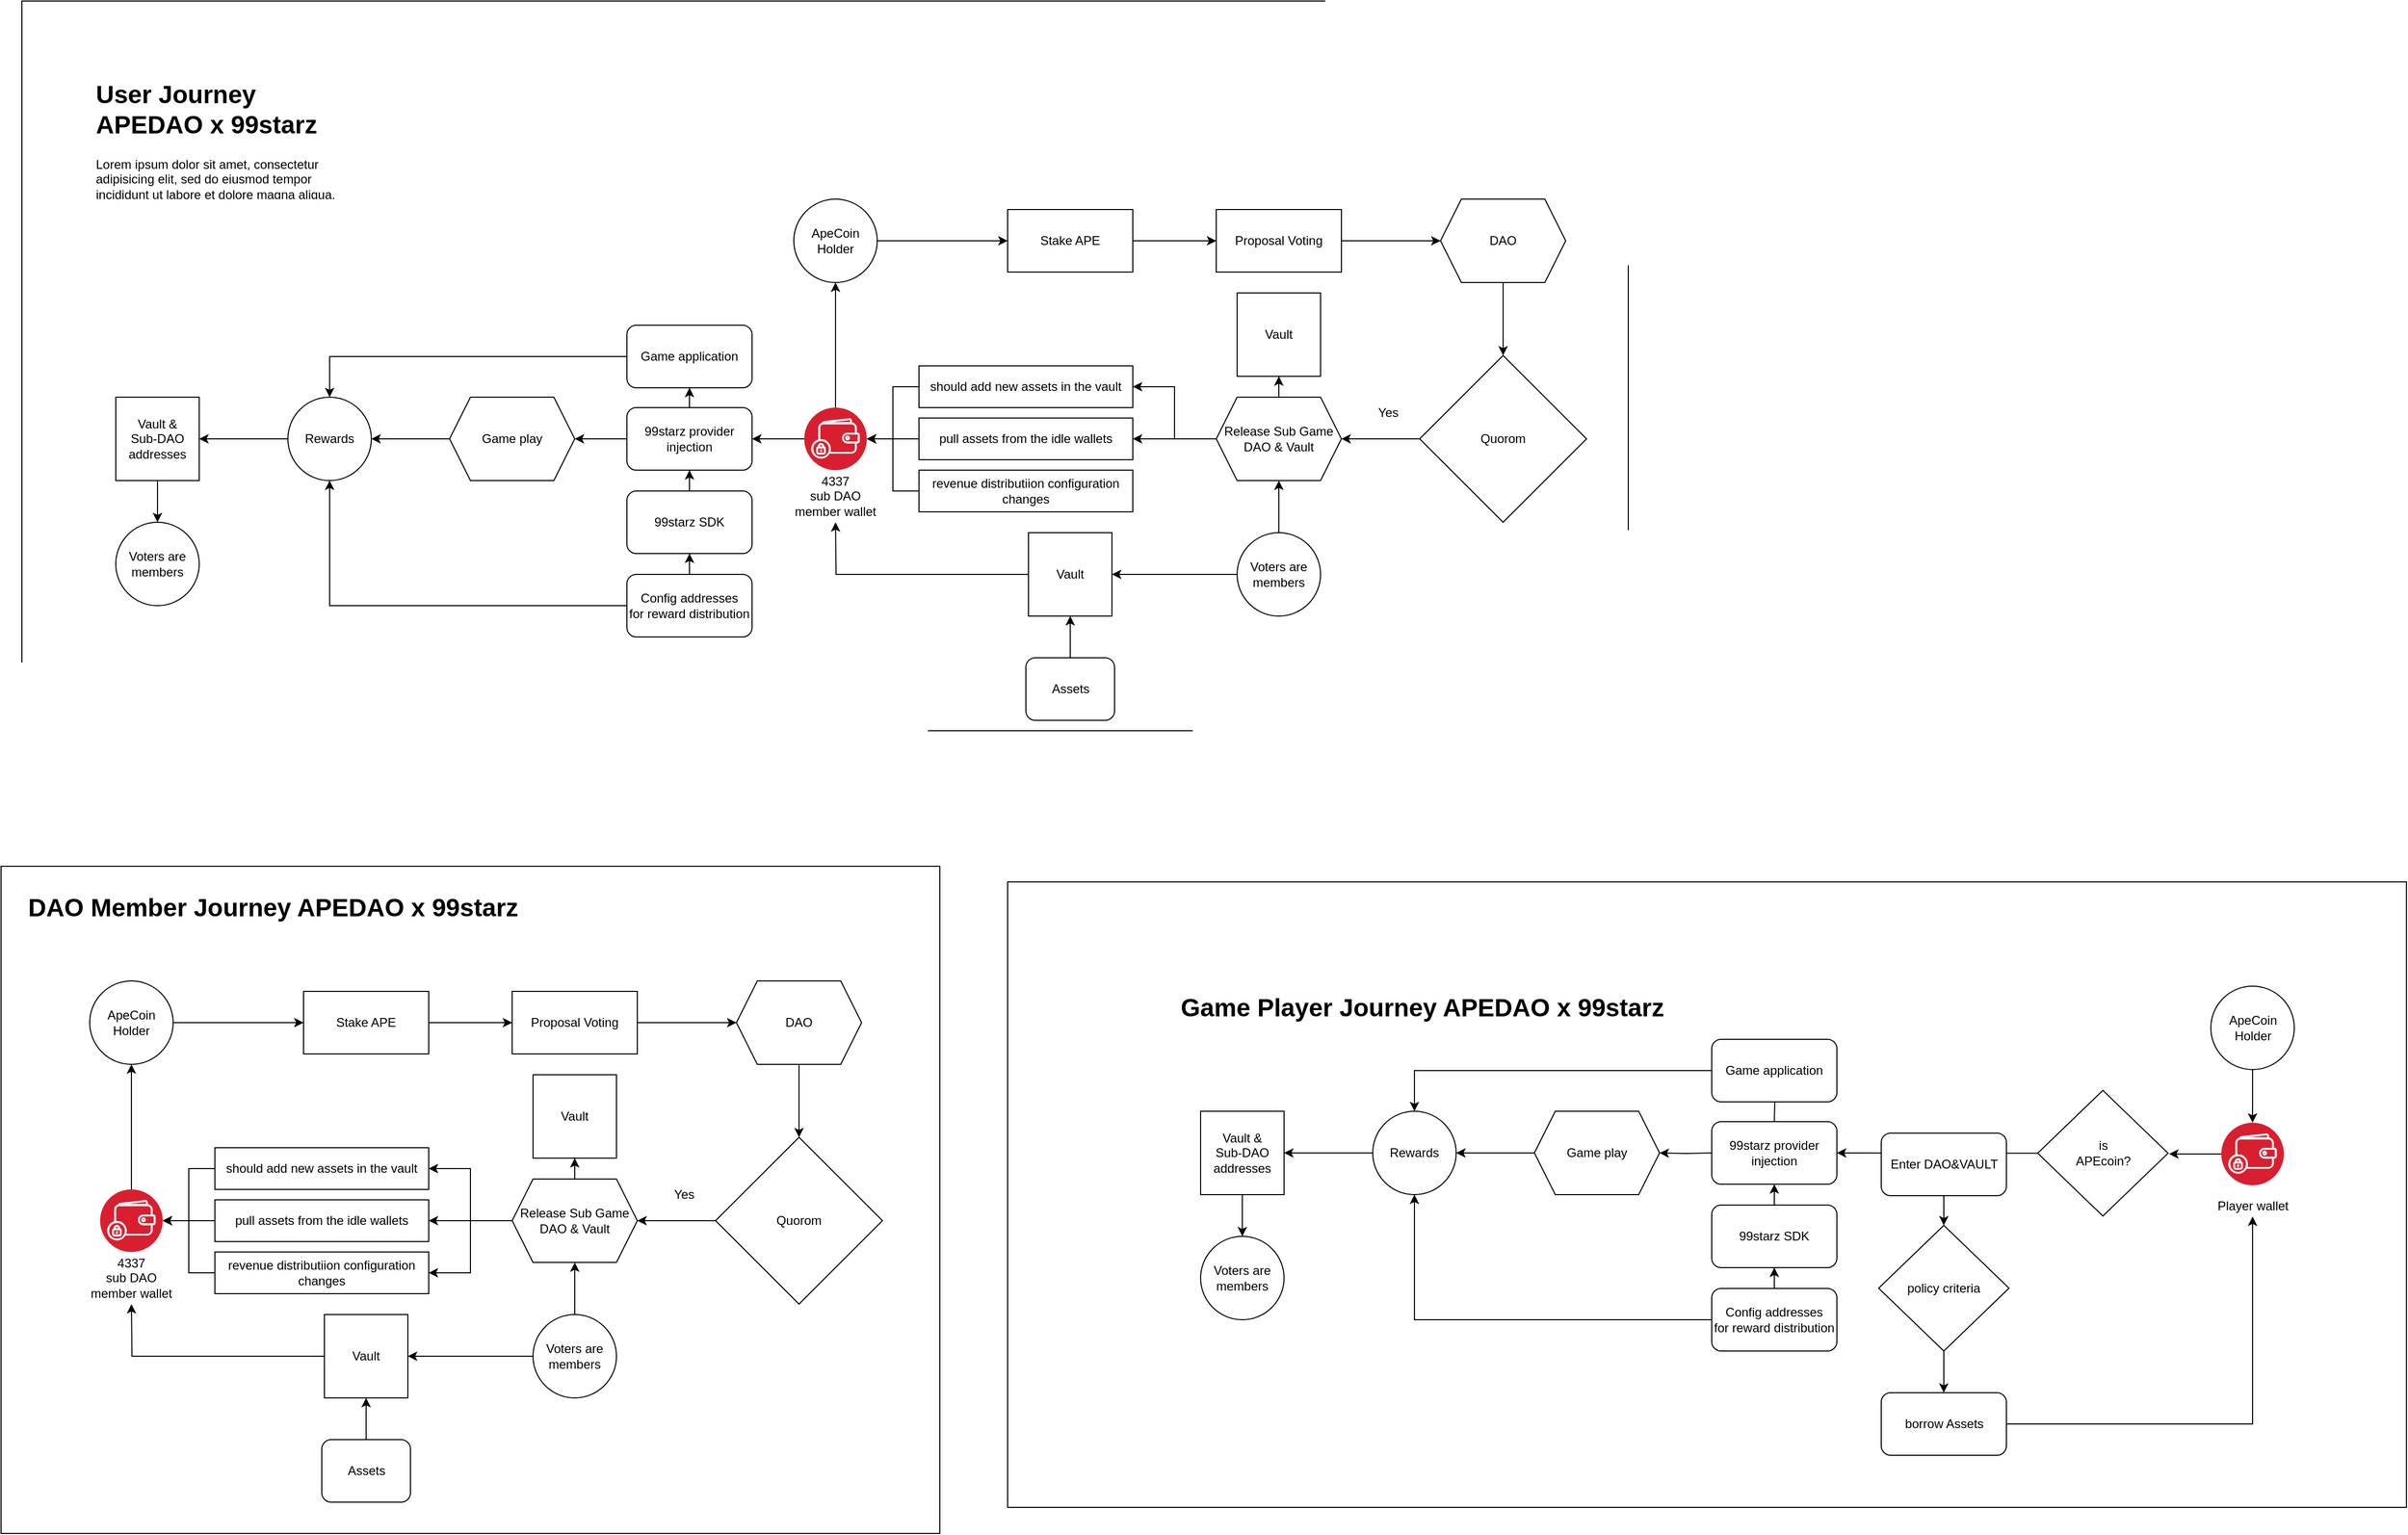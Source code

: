 <mxfile version="22.1.6" type="github">
  <diagram name="Page-1" id="HEoOxhop8Ih9AfGgCKOJ">
    <mxGraphModel dx="4240" dy="1810" grid="1" gridSize="10" guides="1" tooltips="1" connect="1" arrows="1" fold="1" page="1" pageScale="1" pageWidth="850" pageHeight="1100" math="0" shadow="0">
      <root>
        <mxCell id="0" />
        <mxCell id="1" parent="0" />
        <mxCell id="0TNFygXXj_Ud92CVm8Mx-123" value="" style="rounded=0;whiteSpace=wrap;html=1;" vertex="1" parent="1">
          <mxGeometry x="225" y="865" width="1341" height="600" as="geometry" />
        </mxCell>
        <mxCell id="0TNFygXXj_Ud92CVm8Mx-121" value="" style="rounded=0;whiteSpace=wrap;html=1;" vertex="1" parent="1">
          <mxGeometry x="-740" y="850" width="900" height="640" as="geometry" />
        </mxCell>
        <mxCell id="kkcZBeg4sPtkYq2LsZ84-59" value="" style="rounded=0;whiteSpace=wrap;html=1;" parent="1" vertex="1">
          <mxGeometry x="-720" y="20" width="1540" height="700" as="geometry" />
        </mxCell>
        <mxCell id="kkcZBeg4sPtkYq2LsZ84-3" value="" style="edgeStyle=orthogonalEdgeStyle;rounded=0;orthogonalLoop=1;jettySize=auto;html=1;" parent="1" source="kkcZBeg4sPtkYq2LsZ84-1" target="kkcZBeg4sPtkYq2LsZ84-2" edge="1">
          <mxGeometry relative="1" as="geometry" />
        </mxCell>
        <mxCell id="kkcZBeg4sPtkYq2LsZ84-1" value="ApeCoin&lt;br&gt;Holder" style="ellipse;whiteSpace=wrap;html=1;aspect=fixed;" parent="1" vertex="1">
          <mxGeometry x="20" y="210" width="80" height="80" as="geometry" />
        </mxCell>
        <mxCell id="kkcZBeg4sPtkYq2LsZ84-5" value="" style="edgeStyle=orthogonalEdgeStyle;rounded=0;orthogonalLoop=1;jettySize=auto;html=1;" parent="1" source="kkcZBeg4sPtkYq2LsZ84-2" target="kkcZBeg4sPtkYq2LsZ84-4" edge="1">
          <mxGeometry relative="1" as="geometry" />
        </mxCell>
        <mxCell id="kkcZBeg4sPtkYq2LsZ84-7" value="" style="edgeStyle=orthogonalEdgeStyle;rounded=0;orthogonalLoop=1;jettySize=auto;html=1;" parent="1" source="kkcZBeg4sPtkYq2LsZ84-2" target="kkcZBeg4sPtkYq2LsZ84-6" edge="1">
          <mxGeometry relative="1" as="geometry" />
        </mxCell>
        <mxCell id="kkcZBeg4sPtkYq2LsZ84-2" value="Stake APE" style="whiteSpace=wrap;html=1;" parent="1" vertex="1">
          <mxGeometry x="225" y="220" width="120" height="60" as="geometry" />
        </mxCell>
        <mxCell id="kkcZBeg4sPtkYq2LsZ84-9" value="" style="edgeStyle=orthogonalEdgeStyle;rounded=0;orthogonalLoop=1;jettySize=auto;html=1;" parent="1" source="kkcZBeg4sPtkYq2LsZ84-4" target="kkcZBeg4sPtkYq2LsZ84-8" edge="1">
          <mxGeometry relative="1" as="geometry" />
        </mxCell>
        <mxCell id="kkcZBeg4sPtkYq2LsZ84-4" value="DAO" style="shape=hexagon;perimeter=hexagonPerimeter2;whiteSpace=wrap;html=1;fixedSize=1;" parent="1" vertex="1">
          <mxGeometry x="640" y="210" width="120" height="80" as="geometry" />
        </mxCell>
        <mxCell id="kkcZBeg4sPtkYq2LsZ84-6" value="Proposal Voting" style="whiteSpace=wrap;html=1;" parent="1" vertex="1">
          <mxGeometry x="425" y="220" width="120" height="60" as="geometry" />
        </mxCell>
        <mxCell id="kkcZBeg4sPtkYq2LsZ84-12" value="" style="edgeStyle=orthogonalEdgeStyle;rounded=0;orthogonalLoop=1;jettySize=auto;html=1;" parent="1" source="kkcZBeg4sPtkYq2LsZ84-8" target="kkcZBeg4sPtkYq2LsZ84-10" edge="1">
          <mxGeometry relative="1" as="geometry" />
        </mxCell>
        <mxCell id="kkcZBeg4sPtkYq2LsZ84-8" value="Quorom" style="rhombus;whiteSpace=wrap;html=1;" parent="1" vertex="1">
          <mxGeometry x="620" y="360" width="160" height="160" as="geometry" />
        </mxCell>
        <mxCell id="kkcZBeg4sPtkYq2LsZ84-18" value="" style="edgeStyle=orthogonalEdgeStyle;rounded=0;orthogonalLoop=1;jettySize=auto;html=1;" parent="1" source="kkcZBeg4sPtkYq2LsZ84-10" target="kkcZBeg4sPtkYq2LsZ84-16" edge="1">
          <mxGeometry relative="1" as="geometry" />
        </mxCell>
        <mxCell id="kkcZBeg4sPtkYq2LsZ84-20" value="" style="edgeStyle=orthogonalEdgeStyle;rounded=0;orthogonalLoop=1;jettySize=auto;html=1;" parent="1" source="kkcZBeg4sPtkYq2LsZ84-10" target="kkcZBeg4sPtkYq2LsZ84-19" edge="1">
          <mxGeometry relative="1" as="geometry" />
        </mxCell>
        <mxCell id="kkcZBeg4sPtkYq2LsZ84-24" style="edgeStyle=orthogonalEdgeStyle;rounded=0;orthogonalLoop=1;jettySize=auto;html=1;entryX=1;entryY=0.5;entryDx=0;entryDy=0;" parent="1" source="kkcZBeg4sPtkYq2LsZ84-10" target="kkcZBeg4sPtkYq2LsZ84-21" edge="1">
          <mxGeometry relative="1" as="geometry" />
        </mxCell>
        <mxCell id="kkcZBeg4sPtkYq2LsZ84-10" value="Release Sub Game DAO &amp;amp; Vault" style="shape=hexagon;perimeter=hexagonPerimeter2;whiteSpace=wrap;html=1;fixedSize=1;" parent="1" vertex="1">
          <mxGeometry x="425" y="400" width="120" height="80" as="geometry" />
        </mxCell>
        <mxCell id="kkcZBeg4sPtkYq2LsZ84-13" value="Yes" style="text;html=1;strokeColor=none;fillColor=none;align=center;verticalAlign=middle;whiteSpace=wrap;rounded=0;" parent="1" vertex="1">
          <mxGeometry x="560" y="400" width="60" height="30" as="geometry" />
        </mxCell>
        <mxCell id="kkcZBeg4sPtkYq2LsZ84-15" value="" style="edgeStyle=orthogonalEdgeStyle;rounded=0;orthogonalLoop=1;jettySize=auto;html=1;" parent="1" source="kkcZBeg4sPtkYq2LsZ84-14" target="kkcZBeg4sPtkYq2LsZ84-10" edge="1">
          <mxGeometry relative="1" as="geometry" />
        </mxCell>
        <mxCell id="kkcZBeg4sPtkYq2LsZ84-33" style="edgeStyle=orthogonalEdgeStyle;rounded=0;orthogonalLoop=1;jettySize=auto;html=1;entryX=1;entryY=0.5;entryDx=0;entryDy=0;" parent="1" source="kkcZBeg4sPtkYq2LsZ84-14" target="kkcZBeg4sPtkYq2LsZ84-32" edge="1">
          <mxGeometry relative="1" as="geometry" />
        </mxCell>
        <mxCell id="kkcZBeg4sPtkYq2LsZ84-14" value="Voters are members" style="ellipse;whiteSpace=wrap;html=1;aspect=fixed;" parent="1" vertex="1">
          <mxGeometry x="445" y="530" width="80" height="80" as="geometry" />
        </mxCell>
        <mxCell id="kkcZBeg4sPtkYq2LsZ84-16" value="Vault" style="whiteSpace=wrap;html=1;aspect=fixed;" parent="1" vertex="1">
          <mxGeometry x="445" y="300" width="80" height="80" as="geometry" />
        </mxCell>
        <mxCell id="kkcZBeg4sPtkYq2LsZ84-28" value="" style="edgeStyle=orthogonalEdgeStyle;rounded=0;orthogonalLoop=1;jettySize=auto;html=1;" parent="1" source="kkcZBeg4sPtkYq2LsZ84-19" target="kkcZBeg4sPtkYq2LsZ84-26" edge="1">
          <mxGeometry relative="1" as="geometry" />
        </mxCell>
        <mxCell id="kkcZBeg4sPtkYq2LsZ84-19" value="pull assets from the idle wallets" style="whiteSpace=wrap;html=1;" parent="1" vertex="1">
          <mxGeometry x="140" y="420" width="205" height="40" as="geometry" />
        </mxCell>
        <mxCell id="kkcZBeg4sPtkYq2LsZ84-27" style="edgeStyle=orthogonalEdgeStyle;rounded=0;orthogonalLoop=1;jettySize=auto;html=1;entryX=1;entryY=0.5;entryDx=0;entryDy=0;" parent="1" source="kkcZBeg4sPtkYq2LsZ84-21" target="kkcZBeg4sPtkYq2LsZ84-26" edge="1">
          <mxGeometry relative="1" as="geometry" />
        </mxCell>
        <mxCell id="kkcZBeg4sPtkYq2LsZ84-21" value="should add new assets in the vault" style="whiteSpace=wrap;html=1;" parent="1" vertex="1">
          <mxGeometry x="140" y="370" width="205" height="40" as="geometry" />
        </mxCell>
        <mxCell id="kkcZBeg4sPtkYq2LsZ84-29" style="edgeStyle=orthogonalEdgeStyle;rounded=0;orthogonalLoop=1;jettySize=auto;html=1;" parent="1" source="kkcZBeg4sPtkYq2LsZ84-22" target="kkcZBeg4sPtkYq2LsZ84-26" edge="1">
          <mxGeometry relative="1" as="geometry" />
        </mxCell>
        <mxCell id="kkcZBeg4sPtkYq2LsZ84-22" value="revenue distributiion configuration changes" style="whiteSpace=wrap;html=1;" parent="1" vertex="1">
          <mxGeometry x="140" y="470" width="205" height="40" as="geometry" />
        </mxCell>
        <mxCell id="kkcZBeg4sPtkYq2LsZ84-31" style="edgeStyle=orthogonalEdgeStyle;rounded=0;orthogonalLoop=1;jettySize=auto;html=1;entryX=0.5;entryY=1;entryDx=0;entryDy=0;" parent="1" source="kkcZBeg4sPtkYq2LsZ84-26" target="kkcZBeg4sPtkYq2LsZ84-1" edge="1">
          <mxGeometry relative="1" as="geometry" />
        </mxCell>
        <mxCell id="kkcZBeg4sPtkYq2LsZ84-39" value="" style="edgeStyle=orthogonalEdgeStyle;rounded=0;orthogonalLoop=1;jettySize=auto;html=1;" parent="1" source="kkcZBeg4sPtkYq2LsZ84-26" edge="1">
          <mxGeometry relative="1" as="geometry">
            <mxPoint x="-20" y="440" as="targetPoint" />
          </mxGeometry>
        </mxCell>
        <mxCell id="kkcZBeg4sPtkYq2LsZ84-26" value="" style="image;aspect=fixed;perimeter=ellipsePerimeter;html=1;align=center;shadow=0;dashed=0;fontColor=#4277BB;labelBackgroundColor=default;fontSize=12;spacingTop=3;image=img/lib/ibm/blockchain/wallet.svg;" parent="1" vertex="1">
          <mxGeometry x="30" y="410" width="60" height="60" as="geometry" />
        </mxCell>
        <mxCell id="kkcZBeg4sPtkYq2LsZ84-30" value="4337&lt;br&gt;sub DAO member wallet" style="text;html=1;strokeColor=none;fillColor=none;align=center;verticalAlign=middle;whiteSpace=wrap;rounded=0;" parent="1" vertex="1">
          <mxGeometry x="15" y="480" width="90" height="30" as="geometry" />
        </mxCell>
        <mxCell id="kkcZBeg4sPtkYq2LsZ84-37" style="edgeStyle=orthogonalEdgeStyle;rounded=0;orthogonalLoop=1;jettySize=auto;html=1;" parent="1" source="kkcZBeg4sPtkYq2LsZ84-32" edge="1">
          <mxGeometry relative="1" as="geometry">
            <mxPoint x="60" y="520" as="targetPoint" />
          </mxGeometry>
        </mxCell>
        <mxCell id="kkcZBeg4sPtkYq2LsZ84-32" value="Vault" style="whiteSpace=wrap;html=1;aspect=fixed;" parent="1" vertex="1">
          <mxGeometry x="245" y="530" width="80" height="80" as="geometry" />
        </mxCell>
        <mxCell id="kkcZBeg4sPtkYq2LsZ84-35" value="" style="edgeStyle=orthogonalEdgeStyle;rounded=0;orthogonalLoop=1;jettySize=auto;html=1;" parent="1" source="kkcZBeg4sPtkYq2LsZ84-34" target="kkcZBeg4sPtkYq2LsZ84-32" edge="1">
          <mxGeometry relative="1" as="geometry" />
        </mxCell>
        <mxCell id="kkcZBeg4sPtkYq2LsZ84-34" value="Assets" style="rounded=1;whiteSpace=wrap;html=1;" parent="1" vertex="1">
          <mxGeometry x="242.5" y="650" width="85" height="60" as="geometry" />
        </mxCell>
        <mxCell id="kkcZBeg4sPtkYq2LsZ84-52" value="" style="edgeStyle=orthogonalEdgeStyle;rounded=0;orthogonalLoop=1;jettySize=auto;html=1;" parent="1" source="kkcZBeg4sPtkYq2LsZ84-40" target="kkcZBeg4sPtkYq2LsZ84-51" edge="1">
          <mxGeometry relative="1" as="geometry" />
        </mxCell>
        <mxCell id="kkcZBeg4sPtkYq2LsZ84-40" value="Game play" style="shape=hexagon;perimeter=hexagonPerimeter2;whiteSpace=wrap;html=1;fixedSize=1;" parent="1" vertex="1">
          <mxGeometry x="-310" y="400" width="120" height="80" as="geometry" />
        </mxCell>
        <mxCell id="kkcZBeg4sPtkYq2LsZ84-47" value="" style="edgeStyle=orthogonalEdgeStyle;rounded=0;orthogonalLoop=1;jettySize=auto;html=1;" parent="1" source="kkcZBeg4sPtkYq2LsZ84-41" target="kkcZBeg4sPtkYq2LsZ84-42" edge="1">
          <mxGeometry relative="1" as="geometry" />
        </mxCell>
        <mxCell id="kkcZBeg4sPtkYq2LsZ84-50" value="" style="edgeStyle=orthogonalEdgeStyle;rounded=0;orthogonalLoop=1;jettySize=auto;html=1;" parent="1" source="kkcZBeg4sPtkYq2LsZ84-41" target="kkcZBeg4sPtkYq2LsZ84-40" edge="1">
          <mxGeometry relative="1" as="geometry" />
        </mxCell>
        <mxCell id="kkcZBeg4sPtkYq2LsZ84-41" value="99starz provider injection" style="rounded=1;whiteSpace=wrap;html=1;" parent="1" vertex="1">
          <mxGeometry x="-140" y="410" width="120" height="60" as="geometry" />
        </mxCell>
        <mxCell id="kkcZBeg4sPtkYq2LsZ84-53" style="edgeStyle=orthogonalEdgeStyle;rounded=0;orthogonalLoop=1;jettySize=auto;html=1;" parent="1" source="kkcZBeg4sPtkYq2LsZ84-42" target="kkcZBeg4sPtkYq2LsZ84-51" edge="1">
          <mxGeometry relative="1" as="geometry" />
        </mxCell>
        <mxCell id="kkcZBeg4sPtkYq2LsZ84-42" value="Game application" style="rounded=1;whiteSpace=wrap;html=1;" parent="1" vertex="1">
          <mxGeometry x="-140" y="331" width="120" height="60" as="geometry" />
        </mxCell>
        <mxCell id="kkcZBeg4sPtkYq2LsZ84-46" style="edgeStyle=orthogonalEdgeStyle;rounded=0;orthogonalLoop=1;jettySize=auto;html=1;entryX=0.5;entryY=1;entryDx=0;entryDy=0;" parent="1" source="kkcZBeg4sPtkYq2LsZ84-43" target="kkcZBeg4sPtkYq2LsZ84-41" edge="1">
          <mxGeometry relative="1" as="geometry" />
        </mxCell>
        <mxCell id="kkcZBeg4sPtkYq2LsZ84-43" value="99starz SDK" style="rounded=1;whiteSpace=wrap;html=1;" parent="1" vertex="1">
          <mxGeometry x="-140" y="490" width="120" height="60" as="geometry" />
        </mxCell>
        <mxCell id="kkcZBeg4sPtkYq2LsZ84-49" value="" style="edgeStyle=orthogonalEdgeStyle;rounded=0;orthogonalLoop=1;jettySize=auto;html=1;" parent="1" source="kkcZBeg4sPtkYq2LsZ84-48" target="kkcZBeg4sPtkYq2LsZ84-43" edge="1">
          <mxGeometry relative="1" as="geometry" />
        </mxCell>
        <mxCell id="kkcZBeg4sPtkYq2LsZ84-54" style="edgeStyle=orthogonalEdgeStyle;rounded=0;orthogonalLoop=1;jettySize=auto;html=1;entryX=0.5;entryY=1;entryDx=0;entryDy=0;" parent="1" source="kkcZBeg4sPtkYq2LsZ84-48" target="kkcZBeg4sPtkYq2LsZ84-51" edge="1">
          <mxGeometry relative="1" as="geometry" />
        </mxCell>
        <mxCell id="kkcZBeg4sPtkYq2LsZ84-48" value="Config addresses&lt;br&gt;for reward distribution" style="rounded=1;whiteSpace=wrap;html=1;" parent="1" vertex="1">
          <mxGeometry x="-140" y="570" width="120" height="60" as="geometry" />
        </mxCell>
        <mxCell id="kkcZBeg4sPtkYq2LsZ84-56" value="" style="edgeStyle=orthogonalEdgeStyle;rounded=0;orthogonalLoop=1;jettySize=auto;html=1;" parent="1" source="kkcZBeg4sPtkYq2LsZ84-51" target="kkcZBeg4sPtkYq2LsZ84-55" edge="1">
          <mxGeometry relative="1" as="geometry" />
        </mxCell>
        <mxCell id="kkcZBeg4sPtkYq2LsZ84-51" value="Rewards" style="ellipse;whiteSpace=wrap;html=1;aspect=fixed;" parent="1" vertex="1">
          <mxGeometry x="-465" y="400" width="80" height="80" as="geometry" />
        </mxCell>
        <mxCell id="kkcZBeg4sPtkYq2LsZ84-58" value="" style="edgeStyle=orthogonalEdgeStyle;rounded=0;orthogonalLoop=1;jettySize=auto;html=1;" parent="1" source="kkcZBeg4sPtkYq2LsZ84-55" target="kkcZBeg4sPtkYq2LsZ84-57" edge="1">
          <mxGeometry relative="1" as="geometry" />
        </mxCell>
        <mxCell id="kkcZBeg4sPtkYq2LsZ84-55" value="Vault &amp;amp; &lt;br&gt;Sub-DAO&lt;br&gt;addresses" style="whiteSpace=wrap;html=1;aspect=fixed;" parent="1" vertex="1">
          <mxGeometry x="-630" y="400" width="80" height="80" as="geometry" />
        </mxCell>
        <mxCell id="kkcZBeg4sPtkYq2LsZ84-57" value="Voters are members" style="ellipse;whiteSpace=wrap;html=1;aspect=fixed;" parent="1" vertex="1">
          <mxGeometry x="-630" y="520" width="80" height="80" as="geometry" />
        </mxCell>
        <mxCell id="kkcZBeg4sPtkYq2LsZ84-60" value="&lt;h1&gt;User Journey APEDAO x 99starz&lt;/h1&gt;&lt;p&gt;Lorem ipsum dolor sit amet, consectetur adipisicing elit, sed do eiusmod tempor incididunt ut labore et dolore magna aliqua.&lt;/p&gt;" style="text;html=1;strokeColor=none;fillColor=none;spacing=5;spacingTop=-20;whiteSpace=wrap;overflow=hidden;rounded=0;" parent="1" vertex="1">
          <mxGeometry x="-654" y="90" width="254" height="120" as="geometry" />
        </mxCell>
        <mxCell id="0TNFygXXj_Ud92CVm8Mx-53" value="" style="edgeStyle=orthogonalEdgeStyle;rounded=0;orthogonalLoop=1;jettySize=auto;html=1;" edge="1" parent="1" source="0TNFygXXj_Ud92CVm8Mx-54" target="0TNFygXXj_Ud92CVm8Mx-57">
          <mxGeometry relative="1" as="geometry" />
        </mxCell>
        <mxCell id="0TNFygXXj_Ud92CVm8Mx-54" value="ApeCoin&lt;br&gt;Holder" style="ellipse;whiteSpace=wrap;html=1;aspect=fixed;" vertex="1" parent="1">
          <mxGeometry x="-655" y="960" width="80" height="80" as="geometry" />
        </mxCell>
        <mxCell id="0TNFygXXj_Ud92CVm8Mx-55" value="" style="edgeStyle=orthogonalEdgeStyle;rounded=0;orthogonalLoop=1;jettySize=auto;html=1;" edge="1" parent="1" source="0TNFygXXj_Ud92CVm8Mx-57" target="0TNFygXXj_Ud92CVm8Mx-59">
          <mxGeometry relative="1" as="geometry" />
        </mxCell>
        <mxCell id="0TNFygXXj_Ud92CVm8Mx-56" value="" style="edgeStyle=orthogonalEdgeStyle;rounded=0;orthogonalLoop=1;jettySize=auto;html=1;" edge="1" parent="1" source="0TNFygXXj_Ud92CVm8Mx-57" target="0TNFygXXj_Ud92CVm8Mx-60">
          <mxGeometry relative="1" as="geometry" />
        </mxCell>
        <mxCell id="0TNFygXXj_Ud92CVm8Mx-57" value="Stake APE" style="whiteSpace=wrap;html=1;" vertex="1" parent="1">
          <mxGeometry x="-450" y="970" width="120" height="60" as="geometry" />
        </mxCell>
        <mxCell id="0TNFygXXj_Ud92CVm8Mx-58" value="" style="edgeStyle=orthogonalEdgeStyle;rounded=0;orthogonalLoop=1;jettySize=auto;html=1;" edge="1" parent="1" source="0TNFygXXj_Ud92CVm8Mx-59" target="0TNFygXXj_Ud92CVm8Mx-62">
          <mxGeometry relative="1" as="geometry" />
        </mxCell>
        <mxCell id="0TNFygXXj_Ud92CVm8Mx-59" value="DAO" style="shape=hexagon;perimeter=hexagonPerimeter2;whiteSpace=wrap;html=1;fixedSize=1;" vertex="1" parent="1">
          <mxGeometry x="-35" y="960" width="120" height="80" as="geometry" />
        </mxCell>
        <mxCell id="0TNFygXXj_Ud92CVm8Mx-60" value="Proposal Voting" style="whiteSpace=wrap;html=1;" vertex="1" parent="1">
          <mxGeometry x="-250" y="970" width="120" height="60" as="geometry" />
        </mxCell>
        <mxCell id="0TNFygXXj_Ud92CVm8Mx-61" value="" style="edgeStyle=orthogonalEdgeStyle;rounded=0;orthogonalLoop=1;jettySize=auto;html=1;" edge="1" parent="1" source="0TNFygXXj_Ud92CVm8Mx-62" target="0TNFygXXj_Ud92CVm8Mx-67">
          <mxGeometry relative="1" as="geometry" />
        </mxCell>
        <mxCell id="0TNFygXXj_Ud92CVm8Mx-62" value="Quorom" style="rhombus;whiteSpace=wrap;html=1;" vertex="1" parent="1">
          <mxGeometry x="-55" y="1110" width="160" height="160" as="geometry" />
        </mxCell>
        <mxCell id="0TNFygXXj_Ud92CVm8Mx-63" value="" style="edgeStyle=orthogonalEdgeStyle;rounded=0;orthogonalLoop=1;jettySize=auto;html=1;" edge="1" parent="1" source="0TNFygXXj_Ud92CVm8Mx-67" target="0TNFygXXj_Ud92CVm8Mx-72">
          <mxGeometry relative="1" as="geometry" />
        </mxCell>
        <mxCell id="0TNFygXXj_Ud92CVm8Mx-64" value="" style="edgeStyle=orthogonalEdgeStyle;rounded=0;orthogonalLoop=1;jettySize=auto;html=1;" edge="1" parent="1" source="0TNFygXXj_Ud92CVm8Mx-67" target="0TNFygXXj_Ud92CVm8Mx-74">
          <mxGeometry relative="1" as="geometry" />
        </mxCell>
        <mxCell id="0TNFygXXj_Ud92CVm8Mx-65" style="edgeStyle=orthogonalEdgeStyle;rounded=0;orthogonalLoop=1;jettySize=auto;html=1;entryX=1;entryY=0.5;entryDx=0;entryDy=0;" edge="1" parent="1" source="0TNFygXXj_Ud92CVm8Mx-67" target="0TNFygXXj_Ud92CVm8Mx-76">
          <mxGeometry relative="1" as="geometry" />
        </mxCell>
        <mxCell id="0TNFygXXj_Ud92CVm8Mx-132" style="edgeStyle=orthogonalEdgeStyle;rounded=0;orthogonalLoop=1;jettySize=auto;html=1;" edge="1" parent="1" source="0TNFygXXj_Ud92CVm8Mx-67" target="0TNFygXXj_Ud92CVm8Mx-78">
          <mxGeometry relative="1" as="geometry" />
        </mxCell>
        <mxCell id="0TNFygXXj_Ud92CVm8Mx-67" value="Release Sub Game DAO &amp;amp; Vault" style="shape=hexagon;perimeter=hexagonPerimeter2;whiteSpace=wrap;html=1;fixedSize=1;" vertex="1" parent="1">
          <mxGeometry x="-250" y="1150" width="120" height="80" as="geometry" />
        </mxCell>
        <mxCell id="0TNFygXXj_Ud92CVm8Mx-68" value="Yes" style="text;html=1;strokeColor=none;fillColor=none;align=center;verticalAlign=middle;whiteSpace=wrap;rounded=0;" vertex="1" parent="1">
          <mxGeometry x="-115" y="1150" width="60" height="30" as="geometry" />
        </mxCell>
        <mxCell id="0TNFygXXj_Ud92CVm8Mx-69" value="" style="edgeStyle=orthogonalEdgeStyle;rounded=0;orthogonalLoop=1;jettySize=auto;html=1;" edge="1" parent="1" source="0TNFygXXj_Ud92CVm8Mx-71" target="0TNFygXXj_Ud92CVm8Mx-67">
          <mxGeometry relative="1" as="geometry" />
        </mxCell>
        <mxCell id="0TNFygXXj_Ud92CVm8Mx-70" style="edgeStyle=orthogonalEdgeStyle;rounded=0;orthogonalLoop=1;jettySize=auto;html=1;entryX=1;entryY=0.5;entryDx=0;entryDy=0;" edge="1" parent="1" source="0TNFygXXj_Ud92CVm8Mx-71" target="0TNFygXXj_Ud92CVm8Mx-83">
          <mxGeometry relative="1" as="geometry" />
        </mxCell>
        <mxCell id="0TNFygXXj_Ud92CVm8Mx-71" value="Voters are members" style="ellipse;whiteSpace=wrap;html=1;aspect=fixed;" vertex="1" parent="1">
          <mxGeometry x="-230" y="1280" width="80" height="80" as="geometry" />
        </mxCell>
        <mxCell id="0TNFygXXj_Ud92CVm8Mx-72" value="Vault" style="whiteSpace=wrap;html=1;aspect=fixed;" vertex="1" parent="1">
          <mxGeometry x="-230" y="1050" width="80" height="80" as="geometry" />
        </mxCell>
        <mxCell id="0TNFygXXj_Ud92CVm8Mx-73" value="" style="edgeStyle=orthogonalEdgeStyle;rounded=0;orthogonalLoop=1;jettySize=auto;html=1;" edge="1" parent="1" source="0TNFygXXj_Ud92CVm8Mx-74" target="0TNFygXXj_Ud92CVm8Mx-80">
          <mxGeometry relative="1" as="geometry" />
        </mxCell>
        <mxCell id="0TNFygXXj_Ud92CVm8Mx-74" value="pull assets from the idle wallets" style="whiteSpace=wrap;html=1;" vertex="1" parent="1">
          <mxGeometry x="-535" y="1170" width="205" height="40" as="geometry" />
        </mxCell>
        <mxCell id="0TNFygXXj_Ud92CVm8Mx-75" style="edgeStyle=orthogonalEdgeStyle;rounded=0;orthogonalLoop=1;jettySize=auto;html=1;entryX=1;entryY=0.5;entryDx=0;entryDy=0;" edge="1" parent="1" source="0TNFygXXj_Ud92CVm8Mx-76" target="0TNFygXXj_Ud92CVm8Mx-80">
          <mxGeometry relative="1" as="geometry" />
        </mxCell>
        <mxCell id="0TNFygXXj_Ud92CVm8Mx-76" value="should add new assets in the vault" style="whiteSpace=wrap;html=1;" vertex="1" parent="1">
          <mxGeometry x="-535" y="1120" width="205" height="40" as="geometry" />
        </mxCell>
        <mxCell id="0TNFygXXj_Ud92CVm8Mx-77" style="edgeStyle=orthogonalEdgeStyle;rounded=0;orthogonalLoop=1;jettySize=auto;html=1;" edge="1" parent="1" source="0TNFygXXj_Ud92CVm8Mx-78" target="0TNFygXXj_Ud92CVm8Mx-80">
          <mxGeometry relative="1" as="geometry" />
        </mxCell>
        <mxCell id="0TNFygXXj_Ud92CVm8Mx-78" value="revenue distributiion configuration changes" style="whiteSpace=wrap;html=1;" vertex="1" parent="1">
          <mxGeometry x="-535" y="1220" width="205" height="40" as="geometry" />
        </mxCell>
        <mxCell id="0TNFygXXj_Ud92CVm8Mx-79" style="edgeStyle=orthogonalEdgeStyle;rounded=0;orthogonalLoop=1;jettySize=auto;html=1;entryX=0.5;entryY=1;entryDx=0;entryDy=0;" edge="1" parent="1" source="0TNFygXXj_Ud92CVm8Mx-80" target="0TNFygXXj_Ud92CVm8Mx-54">
          <mxGeometry relative="1" as="geometry" />
        </mxCell>
        <mxCell id="0TNFygXXj_Ud92CVm8Mx-80" value="" style="image;aspect=fixed;perimeter=ellipsePerimeter;html=1;align=center;shadow=0;dashed=0;fontColor=#4277BB;labelBackgroundColor=default;fontSize=12;spacingTop=3;image=img/lib/ibm/blockchain/wallet.svg;" vertex="1" parent="1">
          <mxGeometry x="-645" y="1160" width="60" height="60" as="geometry" />
        </mxCell>
        <mxCell id="0TNFygXXj_Ud92CVm8Mx-81" value="4337&lt;br&gt;sub DAO member wallet" style="text;html=1;strokeColor=none;fillColor=none;align=center;verticalAlign=middle;whiteSpace=wrap;rounded=0;" vertex="1" parent="1">
          <mxGeometry x="-660" y="1230" width="90" height="30" as="geometry" />
        </mxCell>
        <mxCell id="0TNFygXXj_Ud92CVm8Mx-82" style="edgeStyle=orthogonalEdgeStyle;rounded=0;orthogonalLoop=1;jettySize=auto;html=1;" edge="1" parent="1" source="0TNFygXXj_Ud92CVm8Mx-83">
          <mxGeometry relative="1" as="geometry">
            <mxPoint x="-615" y="1270" as="targetPoint" />
          </mxGeometry>
        </mxCell>
        <mxCell id="0TNFygXXj_Ud92CVm8Mx-83" value="Vault" style="whiteSpace=wrap;html=1;aspect=fixed;" vertex="1" parent="1">
          <mxGeometry x="-430" y="1280" width="80" height="80" as="geometry" />
        </mxCell>
        <mxCell id="0TNFygXXj_Ud92CVm8Mx-84" value="" style="edgeStyle=orthogonalEdgeStyle;rounded=0;orthogonalLoop=1;jettySize=auto;html=1;" edge="1" parent="1" source="0TNFygXXj_Ud92CVm8Mx-85" target="0TNFygXXj_Ud92CVm8Mx-83">
          <mxGeometry relative="1" as="geometry" />
        </mxCell>
        <mxCell id="0TNFygXXj_Ud92CVm8Mx-85" value="Assets" style="rounded=1;whiteSpace=wrap;html=1;" vertex="1" parent="1">
          <mxGeometry x="-432.5" y="1400" width="85" height="60" as="geometry" />
        </mxCell>
        <mxCell id="0TNFygXXj_Ud92CVm8Mx-87" value="" style="edgeStyle=orthogonalEdgeStyle;rounded=0;orthogonalLoop=1;jettySize=auto;html=1;" edge="1" parent="1" source="0TNFygXXj_Ud92CVm8Mx-88">
          <mxGeometry relative="1" as="geometry">
            <mxPoint x="1338.5" y="1126" as="targetPoint" />
          </mxGeometry>
        </mxCell>
        <mxCell id="0TNFygXXj_Ud92CVm8Mx-88" value="" style="image;aspect=fixed;perimeter=ellipsePerimeter;html=1;align=center;shadow=0;dashed=0;fontColor=#4277BB;labelBackgroundColor=default;fontSize=12;spacingTop=3;image=img/lib/ibm/blockchain/wallet.svg;" vertex="1" parent="1">
          <mxGeometry x="1388.5" y="1096" width="60" height="60" as="geometry" />
        </mxCell>
        <mxCell id="0TNFygXXj_Ud92CVm8Mx-89" value="" style="edgeStyle=orthogonalEdgeStyle;rounded=0;orthogonalLoop=1;jettySize=auto;html=1;" edge="1" parent="1" source="0TNFygXXj_Ud92CVm8Mx-90" target="0TNFygXXj_Ud92CVm8Mx-102">
          <mxGeometry relative="1" as="geometry" />
        </mxCell>
        <mxCell id="0TNFygXXj_Ud92CVm8Mx-90" value="Game play" style="shape=hexagon;perimeter=hexagonPerimeter2;whiteSpace=wrap;html=1;fixedSize=1;" vertex="1" parent="1">
          <mxGeometry x="730" y="1085" width="120" height="80" as="geometry" />
        </mxCell>
        <mxCell id="0TNFygXXj_Ud92CVm8Mx-91" value="" style="edgeStyle=orthogonalEdgeStyle;rounded=0;orthogonalLoop=1;jettySize=auto;html=1;" edge="1" parent="1" target="0TNFygXXj_Ud92CVm8Mx-95">
          <mxGeometry relative="1" as="geometry">
            <mxPoint x="960" y="1095.0" as="sourcePoint" />
          </mxGeometry>
        </mxCell>
        <mxCell id="0TNFygXXj_Ud92CVm8Mx-92" value="" style="edgeStyle=orthogonalEdgeStyle;rounded=0;orthogonalLoop=1;jettySize=auto;html=1;" edge="1" parent="1" target="0TNFygXXj_Ud92CVm8Mx-90">
          <mxGeometry relative="1" as="geometry">
            <mxPoint x="900" y="1125.0" as="sourcePoint" />
          </mxGeometry>
        </mxCell>
        <mxCell id="0TNFygXXj_Ud92CVm8Mx-94" style="edgeStyle=orthogonalEdgeStyle;rounded=0;orthogonalLoop=1;jettySize=auto;html=1;" edge="1" parent="1" source="0TNFygXXj_Ud92CVm8Mx-95" target="0TNFygXXj_Ud92CVm8Mx-102">
          <mxGeometry relative="1" as="geometry" />
        </mxCell>
        <mxCell id="0TNFygXXj_Ud92CVm8Mx-95" value="Game application" style="rounded=1;whiteSpace=wrap;html=1;" vertex="1" parent="1">
          <mxGeometry x="900" y="1016" width="120" height="60" as="geometry" />
        </mxCell>
        <mxCell id="0TNFygXXj_Ud92CVm8Mx-96" style="edgeStyle=orthogonalEdgeStyle;rounded=0;orthogonalLoop=1;jettySize=auto;html=1;entryX=0.5;entryY=1;entryDx=0;entryDy=0;" edge="1" parent="1" source="0TNFygXXj_Ud92CVm8Mx-97">
          <mxGeometry relative="1" as="geometry">
            <mxPoint x="960" y="1155.0" as="targetPoint" />
          </mxGeometry>
        </mxCell>
        <mxCell id="0TNFygXXj_Ud92CVm8Mx-97" value="99starz SDK" style="rounded=1;whiteSpace=wrap;html=1;" vertex="1" parent="1">
          <mxGeometry x="900" y="1175" width="120" height="60" as="geometry" />
        </mxCell>
        <mxCell id="0TNFygXXj_Ud92CVm8Mx-98" value="" style="edgeStyle=orthogonalEdgeStyle;rounded=0;orthogonalLoop=1;jettySize=auto;html=1;" edge="1" parent="1" source="0TNFygXXj_Ud92CVm8Mx-100" target="0TNFygXXj_Ud92CVm8Mx-97">
          <mxGeometry relative="1" as="geometry" />
        </mxCell>
        <mxCell id="0TNFygXXj_Ud92CVm8Mx-99" style="edgeStyle=orthogonalEdgeStyle;rounded=0;orthogonalLoop=1;jettySize=auto;html=1;entryX=0.5;entryY=1;entryDx=0;entryDy=0;" edge="1" parent="1" source="0TNFygXXj_Ud92CVm8Mx-100" target="0TNFygXXj_Ud92CVm8Mx-102">
          <mxGeometry relative="1" as="geometry" />
        </mxCell>
        <mxCell id="0TNFygXXj_Ud92CVm8Mx-100" value="Config addresses&lt;br&gt;for reward distribution" style="rounded=1;whiteSpace=wrap;html=1;" vertex="1" parent="1">
          <mxGeometry x="900" y="1255" width="120" height="60" as="geometry" />
        </mxCell>
        <mxCell id="0TNFygXXj_Ud92CVm8Mx-101" value="" style="edgeStyle=orthogonalEdgeStyle;rounded=0;orthogonalLoop=1;jettySize=auto;html=1;" edge="1" parent="1" source="0TNFygXXj_Ud92CVm8Mx-102" target="0TNFygXXj_Ud92CVm8Mx-104">
          <mxGeometry relative="1" as="geometry" />
        </mxCell>
        <mxCell id="0TNFygXXj_Ud92CVm8Mx-102" value="Rewards" style="ellipse;whiteSpace=wrap;html=1;aspect=fixed;" vertex="1" parent="1">
          <mxGeometry x="575" y="1085" width="80" height="80" as="geometry" />
        </mxCell>
        <mxCell id="0TNFygXXj_Ud92CVm8Mx-103" value="" style="edgeStyle=orthogonalEdgeStyle;rounded=0;orthogonalLoop=1;jettySize=auto;html=1;" edge="1" parent="1" source="0TNFygXXj_Ud92CVm8Mx-104" target="0TNFygXXj_Ud92CVm8Mx-105">
          <mxGeometry relative="1" as="geometry" />
        </mxCell>
        <mxCell id="0TNFygXXj_Ud92CVm8Mx-104" value="Vault &amp;amp; &lt;br&gt;Sub-DAO&lt;br&gt;addresses" style="whiteSpace=wrap;html=1;aspect=fixed;" vertex="1" parent="1">
          <mxGeometry x="410" y="1085" width="80" height="80" as="geometry" />
        </mxCell>
        <mxCell id="0TNFygXXj_Ud92CVm8Mx-105" value="Voters are members" style="ellipse;whiteSpace=wrap;html=1;aspect=fixed;" vertex="1" parent="1">
          <mxGeometry x="410" y="1205" width="80" height="80" as="geometry" />
        </mxCell>
        <mxCell id="0TNFygXXj_Ud92CVm8Mx-106" value="Player wallet" style="text;html=1;strokeColor=none;fillColor=none;align=center;verticalAlign=middle;whiteSpace=wrap;rounded=0;" vertex="1" parent="1">
          <mxGeometry x="1373.5" y="1166" width="90" height="20" as="geometry" />
        </mxCell>
        <mxCell id="0TNFygXXj_Ud92CVm8Mx-109" value="" style="edgeStyle=orthogonalEdgeStyle;rounded=0;orthogonalLoop=1;jettySize=auto;html=1;" edge="1" parent="1" source="0TNFygXXj_Ud92CVm8Mx-107" target="0TNFygXXj_Ud92CVm8Mx-88">
          <mxGeometry relative="1" as="geometry" />
        </mxCell>
        <mxCell id="0TNFygXXj_Ud92CVm8Mx-107" value="ApeCoin&lt;br&gt;Holder" style="ellipse;whiteSpace=wrap;html=1;aspect=fixed;" vertex="1" parent="1">
          <mxGeometry x="1378.5" y="965" width="80" height="80" as="geometry" />
        </mxCell>
        <mxCell id="0TNFygXXj_Ud92CVm8Mx-111" style="edgeStyle=orthogonalEdgeStyle;rounded=0;orthogonalLoop=1;jettySize=auto;html=1;" edge="1" parent="1" source="0TNFygXXj_Ud92CVm8Mx-108" target="0TNFygXXj_Ud92CVm8Mx-110">
          <mxGeometry relative="1" as="geometry" />
        </mxCell>
        <mxCell id="0TNFygXXj_Ud92CVm8Mx-108" value="is &lt;br&gt;APEcoin?" style="rhombus;whiteSpace=wrap;html=1;" vertex="1" parent="1">
          <mxGeometry x="1212.5" y="1065" width="125" height="120.5" as="geometry" />
        </mxCell>
        <mxCell id="0TNFygXXj_Ud92CVm8Mx-110" value="99starz provider injection" style="rounded=1;whiteSpace=wrap;html=1;" vertex="1" parent="1">
          <mxGeometry x="900" y="1095" width="120" height="60" as="geometry" />
        </mxCell>
        <mxCell id="0TNFygXXj_Ud92CVm8Mx-119" style="edgeStyle=orthogonalEdgeStyle;rounded=0;orthogonalLoop=1;jettySize=auto;html=1;entryX=0.5;entryY=1;entryDx=0;entryDy=0;" edge="1" parent="1" source="0TNFygXXj_Ud92CVm8Mx-112" target="0TNFygXXj_Ud92CVm8Mx-106">
          <mxGeometry relative="1" as="geometry" />
        </mxCell>
        <mxCell id="0TNFygXXj_Ud92CVm8Mx-112" value="borrow Assets" style="rounded=1;whiteSpace=wrap;html=1;" vertex="1" parent="1">
          <mxGeometry x="1062.5" y="1355" width="120" height="60" as="geometry" />
        </mxCell>
        <mxCell id="0TNFygXXj_Ud92CVm8Mx-117" value="" style="edgeStyle=orthogonalEdgeStyle;rounded=0;orthogonalLoop=1;jettySize=auto;html=1;" edge="1" parent="1" source="0TNFygXXj_Ud92CVm8Mx-115" target="0TNFygXXj_Ud92CVm8Mx-116">
          <mxGeometry relative="1" as="geometry" />
        </mxCell>
        <mxCell id="0TNFygXXj_Ud92CVm8Mx-115" value="Enter DAO&amp;amp;VAULT" style="rounded=1;whiteSpace=wrap;html=1;" vertex="1" parent="1">
          <mxGeometry x="1062.5" y="1106" width="120" height="60" as="geometry" />
        </mxCell>
        <mxCell id="0TNFygXXj_Ud92CVm8Mx-118" value="" style="edgeStyle=orthogonalEdgeStyle;rounded=0;orthogonalLoop=1;jettySize=auto;html=1;" edge="1" parent="1" source="0TNFygXXj_Ud92CVm8Mx-116" target="0TNFygXXj_Ud92CVm8Mx-112">
          <mxGeometry relative="1" as="geometry" />
        </mxCell>
        <mxCell id="0TNFygXXj_Ud92CVm8Mx-116" value="policy criteria" style="rhombus;whiteSpace=wrap;html=1;" vertex="1" parent="1">
          <mxGeometry x="1060" y="1194.5" width="125" height="120.5" as="geometry" />
        </mxCell>
        <mxCell id="0TNFygXXj_Ud92CVm8Mx-130" value="&lt;h1&gt;DAO Member Journey APEDAO x 99starz&lt;/h1&gt;&lt;p&gt;&lt;br&gt;&lt;/p&gt;" style="text;html=1;strokeColor=none;fillColor=none;spacing=5;spacingTop=-20;whiteSpace=wrap;overflow=hidden;rounded=0;" vertex="1" parent="1">
          <mxGeometry x="-719" y="870" width="634" height="50" as="geometry" />
        </mxCell>
        <mxCell id="0TNFygXXj_Ud92CVm8Mx-131" value="&lt;h1&gt;Game Player Journey APEDAO x 99starz&lt;/h1&gt;&lt;p&gt;&lt;br&gt;&lt;/p&gt;" style="text;html=1;strokeColor=none;fillColor=none;spacing=5;spacingTop=-20;whiteSpace=wrap;overflow=hidden;rounded=0;" vertex="1" parent="1">
          <mxGeometry x="386" y="966" width="634" height="50" as="geometry" />
        </mxCell>
      </root>
    </mxGraphModel>
  </diagram>
</mxfile>
